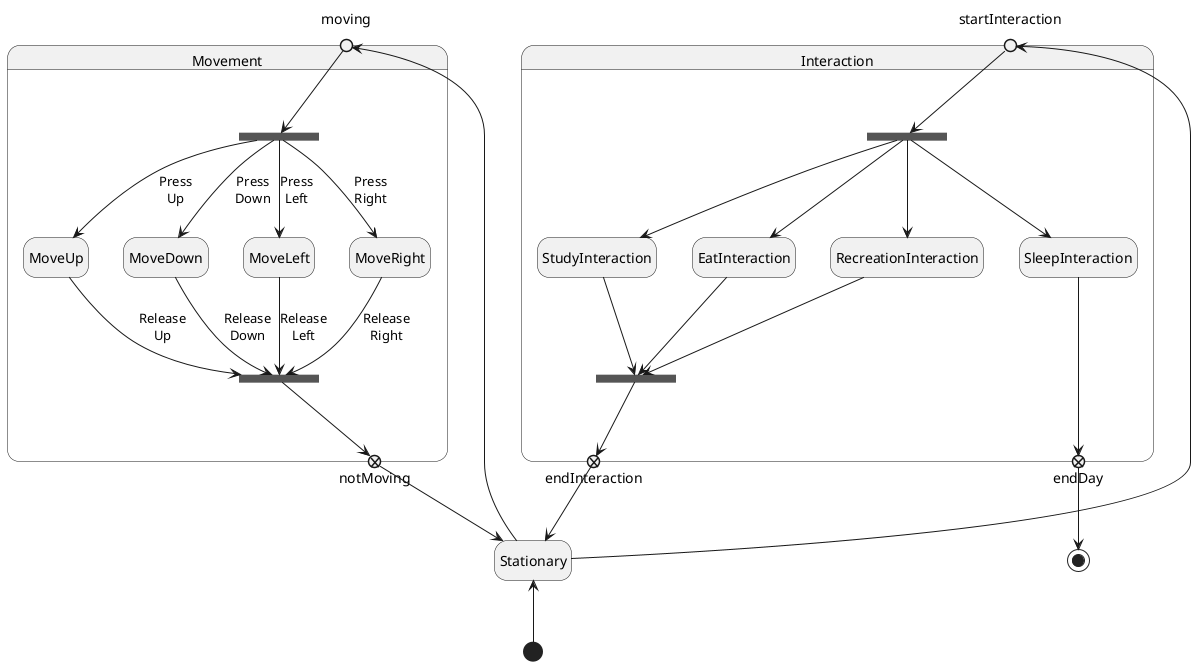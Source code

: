 @startuml
hide empty description

state Movement {
  state moving <<entryPoint>>
  state forkMoving <<fork>>
  state MoveUp
  state MoveDown
  state MoveLeft
  state MoveRight
  state forkNotMoving <<fork>>
  state notMoving <<exitPoint>>

  moving --> forkMoving

  forkMoving --> MoveUp : Press\nUp
  forkMoving --> MoveDown : Press\nDown
  forkMoving --> MoveLeft : Press\nLeft
  forkMoving --> MoveRight : Press\nRight

  MoveUp --> forkNotMoving : Release\nUp
  MoveDown --> forkNotMoving : Release\nDown
  MoveLeft --> forkNotMoving : Release\nLeft
  MoveRight --> forkNotMoving : Release\nRight

  forkNotMoving --> notMoving
}

state Interaction {
  state startInteraction <<entryPoint>>
  state forkInteracting <<fork>>
  state StudyInteraction
  state EatInteraction
  state RecreationInteraction
  state SleepInteraction
  state forkNotInteracting <<fork>>
  state endInteraction <<exitPoint>>
  state endDay <<exitPoint>>

  startInteraction --> forkInteracting
  forkInteracting --> StudyInteraction
  forkInteracting --> EatInteraction
  forkInteracting --> RecreationInteraction
  forkInteracting --> SleepInteraction

  StudyInteraction --> forkNotInteracting
  EatInteraction--> forkNotInteracting
  RecreationInteraction--> forkNotInteracting

  SleepInteraction --> endDay

  forkNotInteracting --> endInteraction
}


[*] -up-> Stationary
Stationary --> moving
Stationary --> startInteraction

notMoving --> Stationary
endInteraction --> Stationary

endDay --> [*]
@enduml